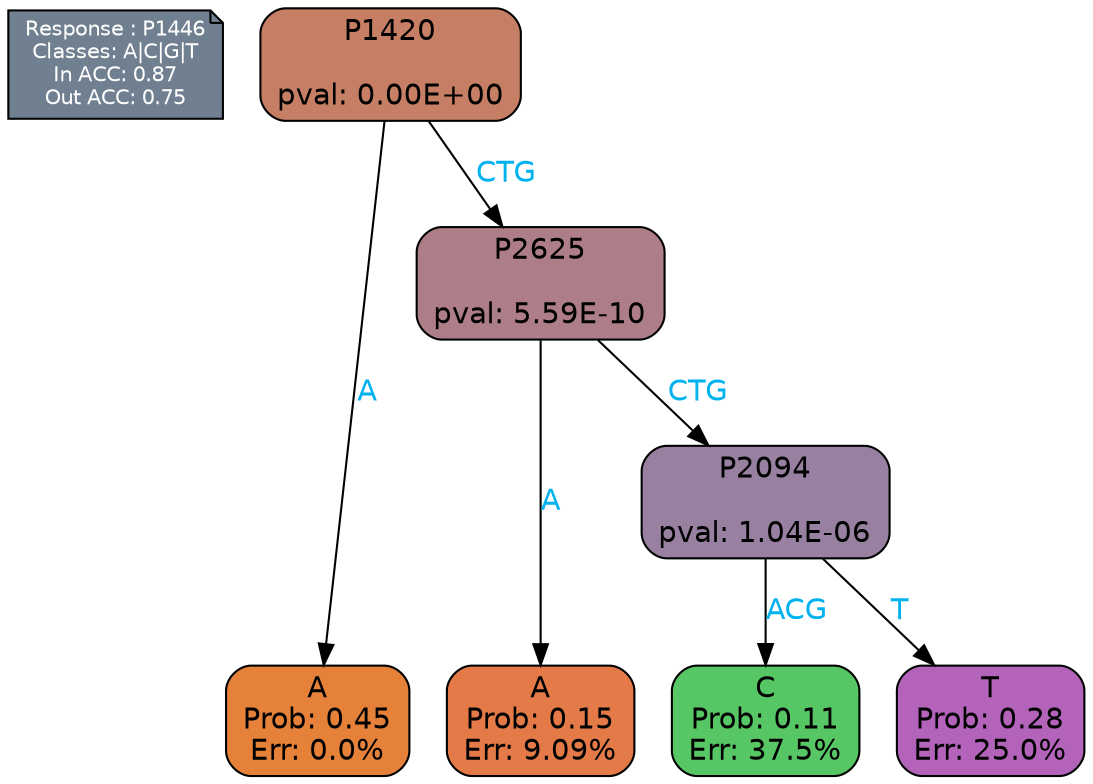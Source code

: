 digraph Tree {
node [shape=box, style="filled, rounded", color="black", fontname=helvetica] ;
graph [ranksep=equally, splines=polylines, bgcolor=transparent, dpi=600] ;
edge [fontname=helvetica] ;
LEGEND [label="Response : P1446
Classes: A|C|G|T
In ACC: 0.87
Out ACC: 0.75
",shape=note,align=left,style=filled,fillcolor="slategray",fontcolor="white",fontsize=10];1 [label="P1420

pval: 0.00E+00", fillcolor="#c67f64"] ;
2 [label="A
Prob: 0.45
Err: 0.0%", fillcolor="#e58139"] ;
3 [label="P2625

pval: 5.59E-10", fillcolor="#ad7e88"] ;
4 [label="A
Prob: 0.15
Err: 9.09%", fillcolor="#e37a48"] ;
5 [label="P2094

pval: 1.04E-06", fillcolor="#9880a1"] ;
6 [label="C
Prob: 0.11
Err: 37.5%", fillcolor="#57c664"] ;
7 [label="T
Prob: 0.28
Err: 25.0%", fillcolor="#b364ba"] ;
1 -> 2 [label="A",fontcolor=deepskyblue2] ;
1 -> 3 [label="CTG",fontcolor=deepskyblue2] ;
3 -> 4 [label="A",fontcolor=deepskyblue2] ;
3 -> 5 [label="CTG",fontcolor=deepskyblue2] ;
5 -> 6 [label="ACG",fontcolor=deepskyblue2] ;
5 -> 7 [label="T",fontcolor=deepskyblue2] ;
{rank = same; 2;4;6;7;}{rank = same; LEGEND;1;}}